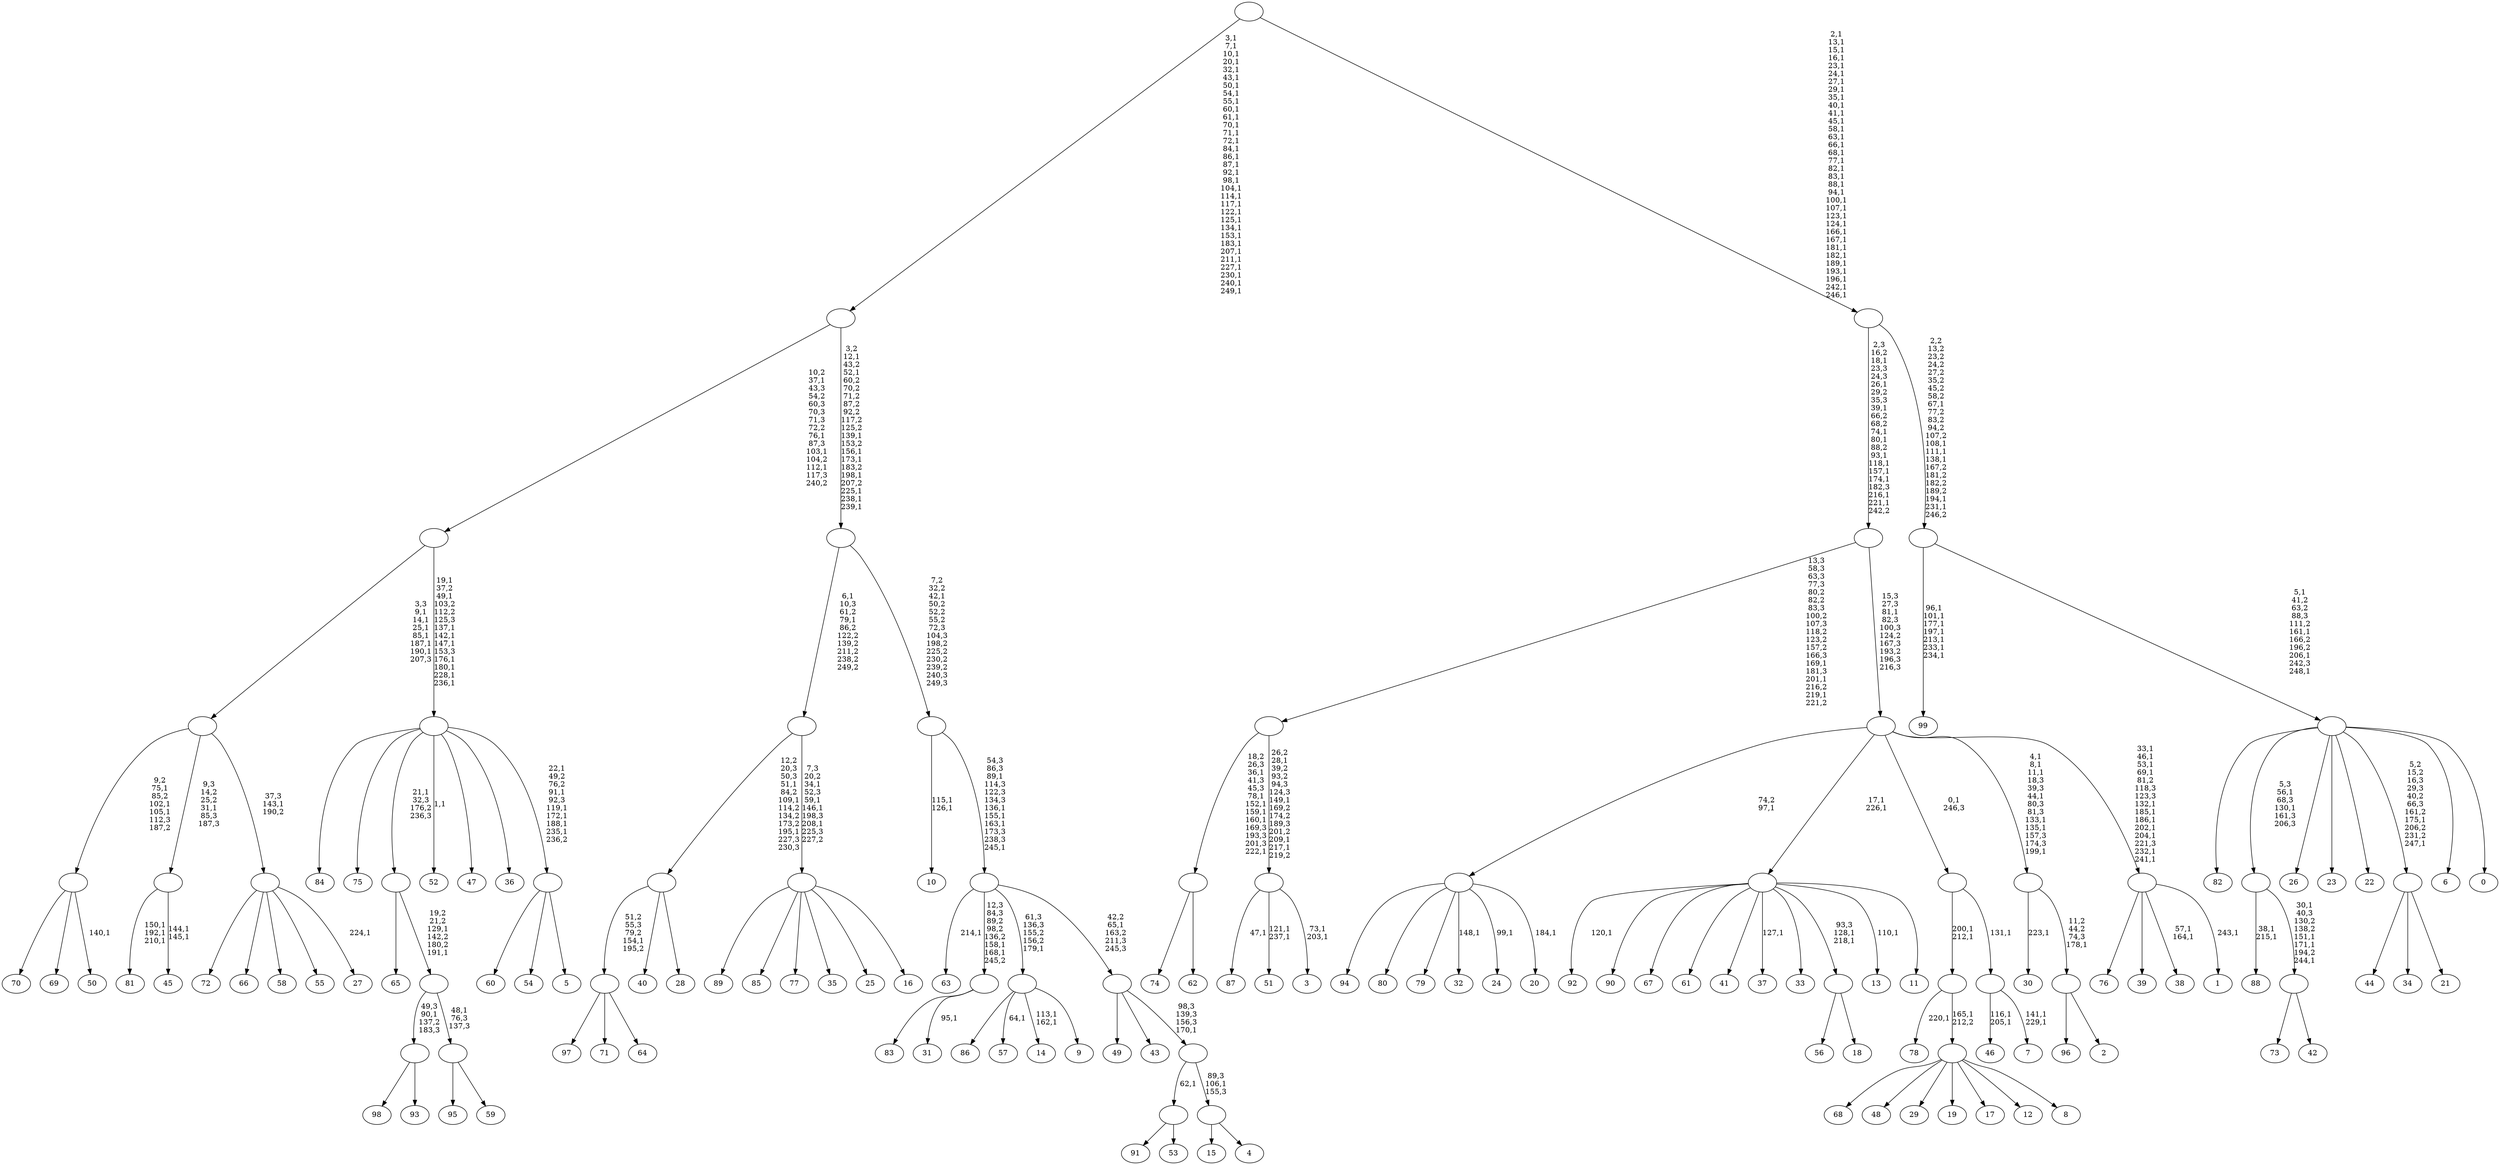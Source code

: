 digraph T {
	350 [label="99"]
	342 [label="98"]
	341 [label="97"]
	340 [label="96"]
	339 [label="95"]
	338 [label="94"]
	337 [label="93"]
	336 [label=""]
	335 [label="92"]
	333 [label="91"]
	332 [label="90"]
	331 [label="89"]
	330 [label="88"]
	327 [label="87"]
	325 [label="86"]
	324 [label="85"]
	323 [label="84"]
	322 [label="83"]
	321 [label="82"]
	320 [label="81"]
	316 [label="80"]
	315 [label="79"]
	314 [label="78"]
	312 [label="77"]
	311 [label="76"]
	310 [label="75"]
	309 [label="74"]
	308 [label="73"]
	307 [label="72"]
	306 [label="71"]
	305 [label="70"]
	304 [label="69"]
	303 [label="68"]
	302 [label="67"]
	301 [label="66"]
	300 [label="65"]
	299 [label="64"]
	298 [label=""]
	297 [label="63"]
	295 [label="62"]
	294 [label=""]
	288 [label="61"]
	287 [label="60"]
	286 [label="59"]
	285 [label=""]
	284 [label=""]
	282 [label=""]
	281 [label="58"]
	280 [label="57"]
	278 [label="56"]
	277 [label="55"]
	276 [label="54"]
	275 [label="53"]
	274 [label=""]
	273 [label="52"]
	271 [label="51"]
	268 [label="50"]
	266 [label=""]
	263 [label="49"]
	262 [label="48"]
	261 [label="47"]
	260 [label="46"]
	257 [label="45"]
	254 [label=""]
	253 [label="44"]
	252 [label="43"]
	251 [label="42"]
	250 [label=""]
	246 [label=""]
	244 [label="41"]
	243 [label="40"]
	242 [label="39"]
	241 [label="38"]
	238 [label="37"]
	236 [label="36"]
	235 [label="35"]
	234 [label="34"]
	233 [label="33"]
	232 [label="32"]
	230 [label="31"]
	228 [label=""]
	226 [label="30"]
	224 [label="29"]
	223 [label="28"]
	222 [label=""]
	219 [label="27"]
	217 [label=""]
	216 [label=""]
	210 [label="26"]
	209 [label="25"]
	208 [label="24"]
	206 [label="23"]
	205 [label="22"]
	204 [label="21"]
	203 [label=""]
	201 [label="20"]
	199 [label=""]
	198 [label="19"]
	197 [label="18"]
	196 [label=""]
	194 [label="17"]
	193 [label="16"]
	192 [label=""]
	188 [label=""]
	186 [label="15"]
	185 [label="14"]
	182 [label="13"]
	180 [label="12"]
	179 [label="11"]
	178 [label=""]
	176 [label="10"]
	173 [label="9"]
	172 [label=""]
	171 [label="8"]
	170 [label=""]
	169 [label=""]
	167 [label="7"]
	164 [label=""]
	163 [label=""]
	162 [label="6"]
	161 [label="5"]
	160 [label=""]
	154 [label=""]
	145 [label=""]
	141 [label="4"]
	140 [label=""]
	139 [label=""]
	138 [label=""]
	137 [label=""]
	132 [label=""]
	131 [label=""]
	122 [label=""]
	89 [label="3"]
	86 [label=""]
	82 [label=""]
	79 [label="2"]
	78 [label=""]
	77 [label=""]
	70 [label="1"]
	68 [label=""]
	57 [label=""]
	56 [label=""]
	45 [label="0"]
	44 [label=""]
	40 [label=""]
	34 [label=""]
	0 [label=""]
	336 -> 342 [label=""]
	336 -> 337 [label=""]
	298 -> 341 [label=""]
	298 -> 306 [label=""]
	298 -> 299 [label=""]
	294 -> 309 [label=""]
	294 -> 295 [label=""]
	285 -> 339 [label=""]
	285 -> 286 [label=""]
	284 -> 336 [label="49,3\n90,1\n137,2\n183,3"]
	284 -> 285 [label="48,1\n76,3\n137,3"]
	282 -> 284 [label="19,2\n21,2\n129,1\n142,2\n180,2\n191,1"]
	282 -> 300 [label=""]
	274 -> 333 [label=""]
	274 -> 275 [label=""]
	266 -> 268 [label="140,1"]
	266 -> 305 [label=""]
	266 -> 304 [label=""]
	254 -> 257 [label="144,1\n145,1"]
	254 -> 320 [label="150,1\n192,1\n210,1"]
	250 -> 308 [label=""]
	250 -> 251 [label=""]
	246 -> 250 [label="30,1\n40,3\n130,2\n138,2\n151,1\n171,1\n194,2\n244,1"]
	246 -> 330 [label="38,1\n215,1"]
	228 -> 230 [label="95,1"]
	228 -> 322 [label=""]
	222 -> 298 [label="51,2\n55,3\n79,2\n154,1\n195,2"]
	222 -> 243 [label=""]
	222 -> 223 [label=""]
	217 -> 219 [label="224,1"]
	217 -> 307 [label=""]
	217 -> 301 [label=""]
	217 -> 281 [label=""]
	217 -> 277 [label=""]
	216 -> 266 [label="9,2\n75,1\n85,2\n102,1\n105,1\n112,3\n187,2"]
	216 -> 254 [label="9,3\n14,2\n25,2\n31,1\n85,3\n187,3"]
	216 -> 217 [label="37,3\n143,1\n190,2"]
	203 -> 253 [label=""]
	203 -> 234 [label=""]
	203 -> 204 [label=""]
	199 -> 201 [label="184,1"]
	199 -> 208 [label="99,1"]
	199 -> 232 [label="148,1"]
	199 -> 338 [label=""]
	199 -> 316 [label=""]
	199 -> 315 [label=""]
	196 -> 278 [label=""]
	196 -> 197 [label=""]
	192 -> 331 [label=""]
	192 -> 324 [label=""]
	192 -> 312 [label=""]
	192 -> 235 [label=""]
	192 -> 209 [label=""]
	192 -> 193 [label=""]
	188 -> 192 [label="7,3\n20,2\n34,1\n52,3\n59,1\n146,1\n198,3\n208,1\n225,3\n227,2"]
	188 -> 222 [label="12,2\n20,3\n50,3\n51,1\n84,2\n109,1\n114,2\n134,2\n173,2\n195,1\n227,3\n230,3"]
	178 -> 182 [label="110,1"]
	178 -> 196 [label="93,3\n128,1\n218,1"]
	178 -> 238 [label="127,1"]
	178 -> 335 [label="120,1"]
	178 -> 332 [label=""]
	178 -> 302 [label=""]
	178 -> 288 [label=""]
	178 -> 244 [label=""]
	178 -> 233 [label=""]
	178 -> 179 [label=""]
	172 -> 185 [label="113,1\n162,1"]
	172 -> 280 [label="64,1"]
	172 -> 325 [label=""]
	172 -> 173 [label=""]
	170 -> 303 [label=""]
	170 -> 262 [label=""]
	170 -> 224 [label=""]
	170 -> 198 [label=""]
	170 -> 194 [label=""]
	170 -> 180 [label=""]
	170 -> 171 [label=""]
	169 -> 314 [label="220,1"]
	169 -> 170 [label="165,1\n212,2"]
	164 -> 167 [label="141,1\n229,1"]
	164 -> 260 [label="116,1\n205,1"]
	163 -> 169 [label="200,1\n212,1"]
	163 -> 164 [label="131,1"]
	160 -> 287 [label=""]
	160 -> 276 [label=""]
	160 -> 161 [label=""]
	154 -> 160 [label="22,1\n49,2\n76,2\n91,1\n92,3\n119,1\n172,1\n188,1\n235,1\n236,2"]
	154 -> 273 [label="1,1"]
	154 -> 323 [label=""]
	154 -> 310 [label=""]
	154 -> 282 [label="21,1\n32,3\n176,2\n236,3"]
	154 -> 261 [label=""]
	154 -> 236 [label=""]
	145 -> 154 [label="19,1\n37,2\n49,1\n103,2\n112,2\n125,3\n137,1\n142,1\n147,1\n153,3\n176,1\n180,1\n228,1\n236,1"]
	145 -> 216 [label="3,3\n9,1\n14,1\n25,1\n85,1\n187,1\n190,1\n207,3"]
	140 -> 186 [label=""]
	140 -> 141 [label=""]
	139 -> 274 [label="62,1"]
	139 -> 140 [label="89,3\n106,1\n155,3"]
	138 -> 263 [label=""]
	138 -> 252 [label=""]
	138 -> 139 [label="98,3\n139,3\n156,3\n170,1"]
	137 -> 228 [label="12,3\n84,3\n89,2\n98,2\n136,2\n158,1\n168,1\n245,2"]
	137 -> 297 [label="214,1"]
	137 -> 172 [label="61,3\n136,3\n155,2\n156,2\n179,1"]
	137 -> 138 [label="42,2\n65,1\n163,2\n211,3\n245,3"]
	132 -> 137 [label="54,3\n86,3\n89,1\n114,3\n122,3\n134,3\n136,1\n155,1\n163,1\n173,3\n238,3\n245,1"]
	132 -> 176 [label="115,1\n126,1"]
	131 -> 188 [label="6,1\n10,3\n61,2\n79,1\n86,2\n122,2\n139,2\n211,2\n238,2\n249,2"]
	131 -> 132 [label="7,2\n32,2\n42,1\n50,2\n52,2\n55,2\n72,3\n104,3\n198,2\n225,2\n230,2\n239,2\n240,3\n249,3"]
	122 -> 131 [label="3,2\n12,1\n43,2\n52,1\n60,2\n70,2\n71,2\n87,2\n92,2\n117,2\n125,2\n139,1\n153,2\n156,1\n173,1\n183,2\n198,1\n207,2\n225,1\n238,1\n239,1"]
	122 -> 145 [label="10,2\n37,1\n43,3\n54,2\n60,3\n70,3\n71,3\n72,2\n76,1\n87,3\n103,1\n104,2\n112,1\n117,3\n240,2"]
	86 -> 89 [label="73,1\n203,1"]
	86 -> 271 [label="121,1\n237,1"]
	86 -> 327 [label="47,1"]
	82 -> 86 [label="26,2\n28,1\n39,2\n93,2\n94,3\n124,3\n149,1\n169,2\n174,2\n189,3\n201,2\n209,1\n217,1\n219,2"]
	82 -> 294 [label="18,2\n26,3\n36,1\n41,3\n45,3\n78,1\n152,1\n159,1\n160,1\n169,3\n193,3\n201,3\n222,1"]
	78 -> 340 [label=""]
	78 -> 79 [label=""]
	77 -> 226 [label="223,1"]
	77 -> 78 [label="11,2\n44,2\n74,3\n178,1"]
	68 -> 70 [label="243,1"]
	68 -> 241 [label="57,1\n164,1"]
	68 -> 311 [label=""]
	68 -> 242 [label=""]
	57 -> 68 [label="33,1\n46,1\n53,1\n69,1\n81,2\n118,3\n123,3\n132,1\n185,1\n186,1\n202,1\n204,1\n221,3\n232,1\n241,1"]
	57 -> 77 [label="4,1\n8,1\n11,1\n18,3\n39,3\n44,1\n80,3\n81,3\n133,1\n135,1\n157,3\n174,3\n199,1"]
	57 -> 178 [label="17,1\n226,1"]
	57 -> 199 [label="74,2\n97,1"]
	57 -> 163 [label="0,1\n246,3"]
	56 -> 82 [label="13,3\n58,3\n63,3\n77,3\n80,2\n82,2\n83,3\n100,2\n107,3\n118,2\n123,2\n157,2\n166,3\n169,1\n181,3\n201,1\n216,2\n219,1\n221,2"]
	56 -> 57 [label="15,3\n27,3\n81,1\n82,3\n100,3\n124,2\n167,3\n193,2\n196,3\n216,3"]
	44 -> 203 [label="5,2\n15,2\n16,3\n29,3\n40,2\n66,3\n161,2\n175,1\n206,2\n231,2\n247,1"]
	44 -> 246 [label="5,3\n56,1\n68,3\n130,1\n161,3\n206,3"]
	44 -> 321 [label=""]
	44 -> 210 [label=""]
	44 -> 206 [label=""]
	44 -> 205 [label=""]
	44 -> 162 [label=""]
	44 -> 45 [label=""]
	40 -> 44 [label="5,1\n41,2\n63,2\n88,3\n111,2\n161,1\n166,2\n196,2\n206,1\n242,3\n248,1"]
	40 -> 350 [label="96,1\n101,1\n177,1\n197,1\n213,1\n233,1\n234,1"]
	34 -> 40 [label="2,2\n13,2\n23,2\n24,2\n27,2\n35,2\n45,2\n58,2\n67,1\n77,2\n83,2\n94,2\n107,2\n108,1\n111,1\n138,1\n167,2\n181,2\n182,2\n189,2\n194,1\n231,1\n246,2"]
	34 -> 56 [label="2,3\n16,2\n18,1\n23,3\n24,3\n26,1\n29,2\n35,3\n39,1\n66,2\n68,2\n74,1\n80,1\n88,2\n93,1\n118,1\n157,1\n174,1\n182,3\n216,1\n221,1\n242,2"]
	0 -> 34 [label="2,1\n13,1\n15,1\n16,1\n23,1\n24,1\n27,1\n29,1\n35,1\n40,1\n41,1\n45,1\n58,1\n63,1\n66,1\n68,1\n77,1\n82,1\n83,1\n88,1\n94,1\n100,1\n107,1\n123,1\n124,1\n166,1\n167,1\n181,1\n182,1\n189,1\n193,1\n196,1\n242,1\n246,1"]
	0 -> 122 [label="3,1\n7,1\n10,1\n20,1\n32,1\n43,1\n50,1\n54,1\n55,1\n60,1\n61,1\n70,1\n71,1\n72,1\n84,1\n86,1\n87,1\n92,1\n98,1\n104,1\n114,1\n117,1\n122,1\n125,1\n134,1\n153,1\n183,1\n207,1\n211,1\n227,1\n230,1\n240,1\n249,1"]
}

